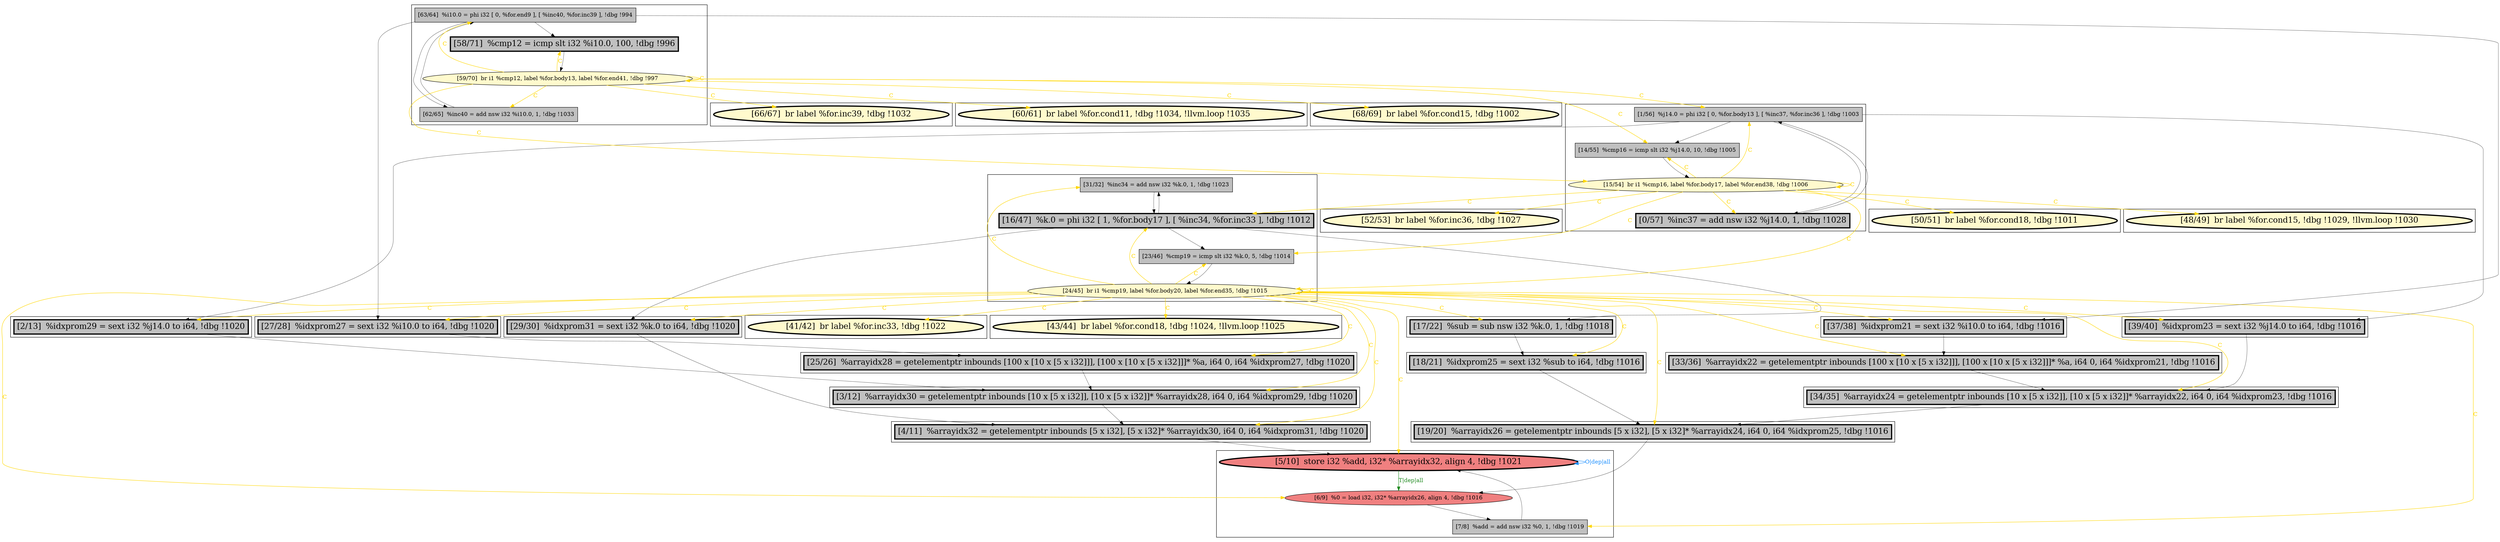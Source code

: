 
digraph G {



node731->node733 [style=solid,color=black,label="",penwidth=0.5,fontcolor=black ]
node734->node709 [style=solid,color=gold,label="C",penwidth=1.0,fontcolor=gold ]
node721->node713 [style=solid,color=black,label="",penwidth=0.5,fontcolor=black ]
node725->node728 [style=solid,color=black,label="",penwidth=0.5,fontcolor=black ]
node717->node711 [style=solid,color=black,label="",penwidth=0.5,fontcolor=black ]
node721->node719 [style=solid,color=black,label="",penwidth=0.5,fontcolor=black ]
node739->node739 [style=solid,color=dodgerblue,label="O|dep|all",penwidth=1.0,fontcolor=dodgerblue ]
node740->node739 [style=solid,color=black,label="",penwidth=0.5,fontcolor=black ]
node718->node720 [style=solid,color=gold,label="C",penwidth=1.0,fontcolor=gold ]
node721->node720 [style=solid,color=black,label="",penwidth=0.5,fontcolor=black ]
node712->node710 [style=solid,color=black,label="",penwidth=0.5,fontcolor=black ]
node720->node718 [style=solid,color=black,label="",penwidth=0.5,fontcolor=black ]
node737->node743 [style=solid,color=black,label="",penwidth=0.5,fontcolor=black ]
node734->node743 [style=solid,color=gold,label="C",penwidth=1.0,fontcolor=gold ]
node725->node737 [style=solid,color=black,label="",penwidth=0.5,fontcolor=black ]
node734->node740 [style=solid,color=gold,label="C",penwidth=1.0,fontcolor=gold ]
node739->node738 [style=solid,color=forestgreen,label="T|dep|all",penwidth=1.0,fontcolor=forestgreen ]
node734->node710 [style=solid,color=gold,label="C",penwidth=1.0,fontcolor=gold ]
node744->node709 [style=solid,color=black,label="",penwidth=0.5,fontcolor=black ]
node718->node716 [style=solid,color=gold,label="C",penwidth=1.0,fontcolor=gold ]
node719->node721 [style=solid,color=black,label="",penwidth=0.5,fontcolor=black ]
node721->node741 [style=solid,color=black,label="",penwidth=0.5,fontcolor=black ]
node734->node738 [style=solid,color=gold,label="C",penwidth=1.0,fontcolor=gold ]
node723->node732 [style=solid,color=gold,label="C",penwidth=1.0,fontcolor=gold ]
node723->node724 [style=solid,color=gold,label="C",penwidth=1.0,fontcolor=gold ]
node718->node714 [style=solid,color=gold,label="C",penwidth=1.0,fontcolor=gold ]
node734->node715 [style=solid,color=gold,label="C",penwidth=1.0,fontcolor=gold ]
node710->node709 [style=solid,color=black,label="",penwidth=0.5,fontcolor=black ]
node734->node728 [style=solid,color=gold,label="C",penwidth=1.0,fontcolor=gold ]
node733->node731 [style=solid,color=black,label="",penwidth=0.5,fontcolor=black ]
node723->node733 [style=solid,color=gold,label="C",penwidth=1.0,fontcolor=gold ]
node723->node729 [style=solid,color=gold,label="C",penwidth=1.0,fontcolor=gold ]
node734->node732 [style=solid,color=gold,label="C",penwidth=1.0,fontcolor=gold ]
node724->node725 [style=solid,color=black,label="",penwidth=0.5,fontcolor=black ]
node734->node739 [style=solid,color=gold,label="C",penwidth=1.0,fontcolor=gold ]
node727->node743 [style=solid,color=black,label="",penwidth=0.5,fontcolor=black ]
node734->node717 [style=solid,color=gold,label="C",penwidth=1.0,fontcolor=gold ]
node723->node722 [style=solid,color=gold,label="C",penwidth=1.0,fontcolor=gold ]
node718->node723 [style=solid,color=gold,label="C",penwidth=1.0,fontcolor=gold ]
node734->node733 [style=solid,color=gold,label="C",penwidth=1.0,fontcolor=gold ]
node723->node730 [style=solid,color=gold,label="C",penwidth=1.0,fontcolor=gold ]
node741->node727 [style=solid,color=black,label="",penwidth=0.5,fontcolor=black ]
node718->node725 [style=solid,color=gold,label="C",penwidth=1.0,fontcolor=gold ]
node723->node723 [style=solid,color=gold,label="C",penwidth=1.0,fontcolor=gold ]
node723->node734 [style=solid,color=gold,label="C",penwidth=1.0,fontcolor=gold ]
node734->node734 [style=solid,color=gold,label="C",penwidth=1.0,fontcolor=gold ]
node734->node737 [style=solid,color=gold,label="C",penwidth=1.0,fontcolor=gold ]
node711->node738 [style=solid,color=black,label="",penwidth=0.5,fontcolor=black ]
node734->node712 [style=solid,color=gold,label="C",penwidth=1.0,fontcolor=gold ]
node722->node723 [style=solid,color=black,label="",penwidth=0.5,fontcolor=black ]
node734->node711 [style=solid,color=gold,label="C",penwidth=1.0,fontcolor=gold ]
node734->node741 [style=solid,color=gold,label="C",penwidth=1.0,fontcolor=gold ]
node734->node727 [style=solid,color=gold,label="C",penwidth=1.0,fontcolor=gold ]
node738->node740 [style=solid,color=black,label="",penwidth=0.5,fontcolor=black ]
node718->node722 [style=solid,color=gold,label="C",penwidth=1.0,fontcolor=gold ]
node733->node744 [style=solid,color=black,label="",penwidth=0.5,fontcolor=black ]
node709->node739 [style=solid,color=black,label="",penwidth=0.5,fontcolor=black ]
node718->node726 [style=solid,color=gold,label="C",penwidth=1.0,fontcolor=gold ]
node734->node713 [style=solid,color=gold,label="C",penwidth=1.0,fontcolor=gold ]
node732->node734 [style=solid,color=black,label="",penwidth=0.5,fontcolor=black ]
node734->node742 [style=solid,color=gold,label="C",penwidth=1.0,fontcolor=gold ]
node734->node744 [style=solid,color=gold,label="C",penwidth=1.0,fontcolor=gold ]
node728->node710 [style=solid,color=black,label="",penwidth=0.5,fontcolor=black ]
node734->node731 [style=solid,color=gold,label="C",penwidth=1.0,fontcolor=gold ]
node734->node735 [style=solid,color=gold,label="C",penwidth=1.0,fontcolor=gold ]
node725->node724 [style=solid,color=black,label="",penwidth=0.5,fontcolor=black ]
node723->node736 [style=solid,color=gold,label="C",penwidth=1.0,fontcolor=gold ]
node718->node719 [style=solid,color=gold,label="C",penwidth=1.0,fontcolor=gold ]
node733->node715 [style=solid,color=black,label="",penwidth=0.5,fontcolor=black ]
node718->node718 [style=solid,color=gold,label="C",penwidth=1.0,fontcolor=gold ]
node723->node725 [style=solid,color=gold,label="C",penwidth=1.0,fontcolor=gold ]
node725->node722 [style=solid,color=black,label="",penwidth=0.5,fontcolor=black ]
node718->node721 [style=solid,color=gold,label="C",penwidth=1.0,fontcolor=gold ]
node713->node712 [style=solid,color=black,label="",penwidth=0.5,fontcolor=black ]
node743->node711 [style=solid,color=black,label="",penwidth=0.5,fontcolor=black ]
node733->node732 [style=solid,color=black,label="",penwidth=0.5,fontcolor=black ]
node715->node717 [style=solid,color=black,label="",penwidth=0.5,fontcolor=black ]


subgraph cluster24 {


node744 [penwidth=3.0,fontsize=20,fillcolor=grey,label="[29/30]  %idxprom31 = sext i32 %k.0 to i64, !dbg !1020",shape=rectangle,style=filled ]



}

subgraph cluster22 {


node742 [penwidth=3.0,fontsize=20,fillcolor=lemonchiffon,label="[41/42]  br label %for.inc33, !dbg !1022",shape=ellipse,style=filled ]



}

subgraph cluster20 {


node740 [fillcolor=grey,label="[7/8]  %add = add nsw i32 %0, 1, !dbg !1019",shape=rectangle,style=filled ]
node738 [fillcolor=lightcoral,label="[6/9]  %0 = load i32, i32* %arrayidx26, align 4, !dbg !1016",shape=ellipse,style=filled ]
node739 [penwidth=3.0,fontsize=20,fillcolor=lightcoral,label="[5/10]  store i32 %add, i32* %arrayidx32, align 4, !dbg !1021",shape=ellipse,style=filled ]



}

subgraph cluster18 {


node736 [penwidth=3.0,fontsize=20,fillcolor=lemonchiffon,label="[52/53]  br label %for.inc36, !dbg !1027",shape=ellipse,style=filled ]



}

subgraph cluster16 {


node734 [fillcolor=lemonchiffon,label="[24/45]  br i1 %cmp19, label %for.body20, label %for.end35, !dbg !1015",shape=ellipse,style=filled ]
node733 [penwidth=3.0,fontsize=20,fillcolor=grey,label="[16/47]  %k.0 = phi i32 [ 1, %for.body17 ], [ %inc34, %for.inc33 ], !dbg !1012",shape=rectangle,style=filled ]
node731 [fillcolor=grey,label="[31/32]  %inc34 = add nsw i32 %k.0, 1, !dbg !1023",shape=rectangle,style=filled ]
node732 [fillcolor=grey,label="[23/46]  %cmp19 = icmp slt i32 %k.0, 5, !dbg !1014",shape=rectangle,style=filled ]



}

subgraph cluster17 {


node735 [penwidth=3.0,fontsize=20,fillcolor=lemonchiffon,label="[43/44]  br label %for.cond18, !dbg !1024, !llvm.loop !1025",shape=ellipse,style=filled ]



}

subgraph cluster4 {


node713 [penwidth=3.0,fontsize=20,fillcolor=grey,label="[27/28]  %idxprom27 = sext i32 %i10.0 to i64, !dbg !1020",shape=rectangle,style=filled ]



}

subgraph cluster3 {


node712 [penwidth=3.0,fontsize=20,fillcolor=grey,label="[25/26]  %arrayidx28 = getelementptr inbounds [100 x [10 x [5 x i32]]], [100 x [10 x [5 x i32]]]* %a, i64 0, i64 %idxprom27, !dbg !1020",shape=rectangle,style=filled ]



}

subgraph cluster2 {


node711 [penwidth=3.0,fontsize=20,fillcolor=grey,label="[19/20]  %arrayidx26 = getelementptr inbounds [5 x i32], [5 x i32]* %arrayidx24, i64 0, i64 %idxprom25, !dbg !1016",shape=rectangle,style=filled ]



}

subgraph cluster1 {


node710 [penwidth=3.0,fontsize=20,fillcolor=grey,label="[3/12]  %arrayidx30 = getelementptr inbounds [10 x [5 x i32]], [10 x [5 x i32]]* %arrayidx28, i64 0, i64 %idxprom29, !dbg !1020",shape=rectangle,style=filled ]



}

subgraph cluster12 {


node727 [penwidth=3.0,fontsize=20,fillcolor=grey,label="[33/36]  %arrayidx22 = getelementptr inbounds [100 x [10 x [5 x i32]]], [100 x [10 x [5 x i32]]]* %a, i64 0, i64 %idxprom21, !dbg !1016",shape=rectangle,style=filled ]



}

subgraph cluster5 {


node714 [penwidth=3.0,fontsize=20,fillcolor=lemonchiffon,label="[60/61]  br label %for.cond11, !dbg !1034, !llvm.loop !1035",shape=ellipse,style=filled ]



}

subgraph cluster0 {


node709 [penwidth=3.0,fontsize=20,fillcolor=grey,label="[4/11]  %arrayidx32 = getelementptr inbounds [5 x i32], [5 x i32]* %arrayidx30, i64 0, i64 %idxprom31, !dbg !1020",shape=rectangle,style=filled ]



}

subgraph cluster6 {


node715 [penwidth=3.0,fontsize=20,fillcolor=grey,label="[17/22]  %sub = sub nsw i32 %k.0, 1, !dbg !1018",shape=rectangle,style=filled ]



}

subgraph cluster14 {


node729 [penwidth=3.0,fontsize=20,fillcolor=lemonchiffon,label="[50/51]  br label %for.cond18, !dbg !1011",shape=ellipse,style=filled ]



}

subgraph cluster7 {


node716 [penwidth=3.0,fontsize=20,fillcolor=lemonchiffon,label="[66/67]  br label %for.inc39, !dbg !1032",shape=ellipse,style=filled ]



}

subgraph cluster23 {


node743 [penwidth=3.0,fontsize=20,fillcolor=grey,label="[34/35]  %arrayidx24 = getelementptr inbounds [10 x [5 x i32]], [10 x [5 x i32]]* %arrayidx22, i64 0, i64 %idxprom23, !dbg !1016",shape=rectangle,style=filled ]



}

subgraph cluster8 {


node717 [penwidth=3.0,fontsize=20,fillcolor=grey,label="[18/21]  %idxprom25 = sext i32 %sub to i64, !dbg !1016",shape=rectangle,style=filled ]



}

subgraph cluster21 {


node741 [penwidth=3.0,fontsize=20,fillcolor=grey,label="[37/38]  %idxprom21 = sext i32 %i10.0 to i64, !dbg !1016",shape=rectangle,style=filled ]



}

subgraph cluster9 {


node720 [penwidth=3.0,fontsize=20,fillcolor=grey,label="[58/71]  %cmp12 = icmp slt i32 %i10.0, 100, !dbg !996",shape=rectangle,style=filled ]
node718 [fillcolor=lemonchiffon,label="[59/70]  br i1 %cmp12, label %for.body13, label %for.end41, !dbg !997",shape=ellipse,style=filled ]
node721 [fillcolor=grey,label="[63/64]  %i10.0 = phi i32 [ 0, %for.end9 ], [ %inc40, %for.inc39 ], !dbg !994",shape=rectangle,style=filled ]
node719 [fillcolor=grey,label="[62/65]  %inc40 = add nsw i32 %i10.0, 1, !dbg !1033",shape=rectangle,style=filled ]



}

subgraph cluster19 {


node737 [penwidth=3.0,fontsize=20,fillcolor=grey,label="[39/40]  %idxprom23 = sext i32 %j14.0 to i64, !dbg !1016",shape=rectangle,style=filled ]



}

subgraph cluster10 {


node725 [fillcolor=grey,label="[1/56]  %j14.0 = phi i32 [ 0, %for.body13 ], [ %inc37, %for.inc36 ], !dbg !1003",shape=rectangle,style=filled ]
node724 [penwidth=3.0,fontsize=20,fillcolor=grey,label="[0/57]  %inc37 = add nsw i32 %j14.0, 1, !dbg !1028",shape=rectangle,style=filled ]
node722 [fillcolor=grey,label="[14/55]  %cmp16 = icmp slt i32 %j14.0, 10, !dbg !1005",shape=rectangle,style=filled ]
node723 [fillcolor=lemonchiffon,label="[15/54]  br i1 %cmp16, label %for.body17, label %for.end38, !dbg !1006",shape=ellipse,style=filled ]



}

subgraph cluster11 {


node726 [penwidth=3.0,fontsize=20,fillcolor=lemonchiffon,label="[68/69]  br label %for.cond15, !dbg !1002",shape=ellipse,style=filled ]



}

subgraph cluster13 {


node728 [penwidth=3.0,fontsize=20,fillcolor=grey,label="[2/13]  %idxprom29 = sext i32 %j14.0 to i64, !dbg !1020",shape=rectangle,style=filled ]



}

subgraph cluster15 {


node730 [penwidth=3.0,fontsize=20,fillcolor=lemonchiffon,label="[48/49]  br label %for.cond15, !dbg !1029, !llvm.loop !1030",shape=ellipse,style=filled ]



}

}
